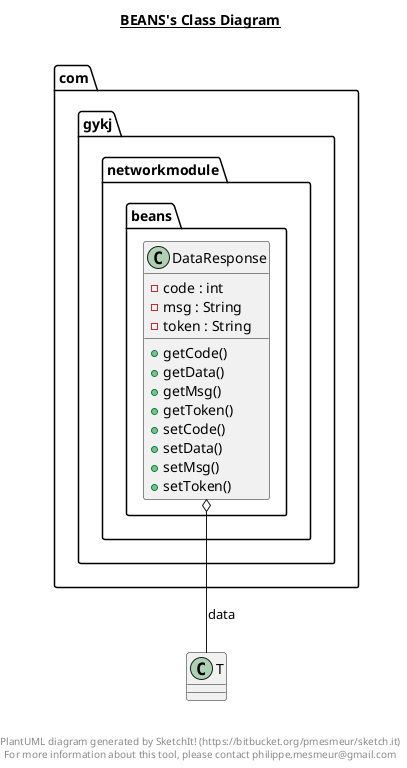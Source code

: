 @startuml

title __BEANS's Class Diagram__\n

  namespace com.gykj.networkmodule {
    namespace beans {
      class com.gykj.networkmodule.beans.DataResponse {
          - code : int
          - msg : String
          - token : String
          + getCode()
          + getData()
          + getMsg()
          + getToken()
          + setCode()
          + setData()
          + setMsg()
          + setToken()
      }
    }
  }
  

  com.gykj.networkmodule.beans.DataResponse o-- T : data


right footer


PlantUML diagram generated by SketchIt! (https://bitbucket.org/pmesmeur/sketch.it)
For more information about this tool, please contact philippe.mesmeur@gmail.com
endfooter

@enduml
